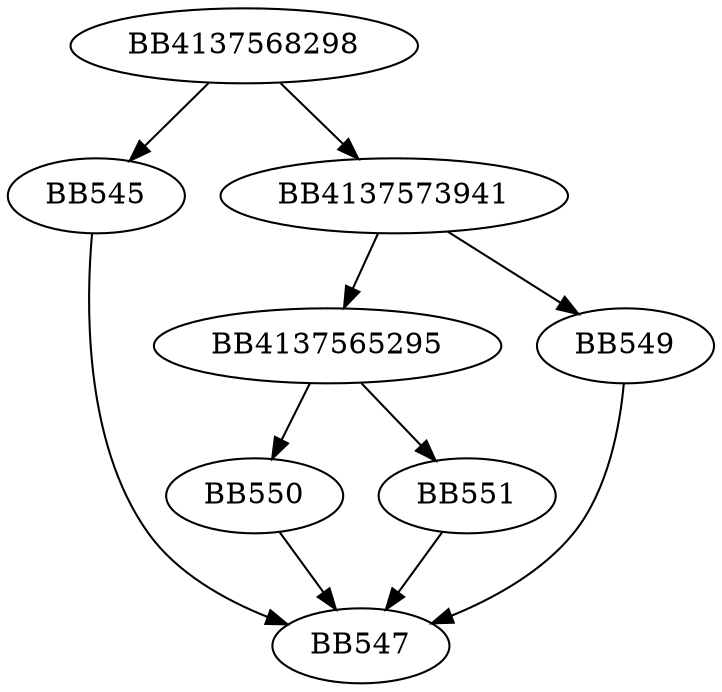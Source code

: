digraph G{
	BB4137568298->BB545;
	BB4137568298->BB4137573941;
	BB545->BB547;
	BB4137573941->BB4137565295;
	BB4137573941->BB549;
	BB4137565295->BB550;
	BB4137565295->BB551;
	BB551->BB547;
	BB550->BB547;
	BB549->BB547;
}
